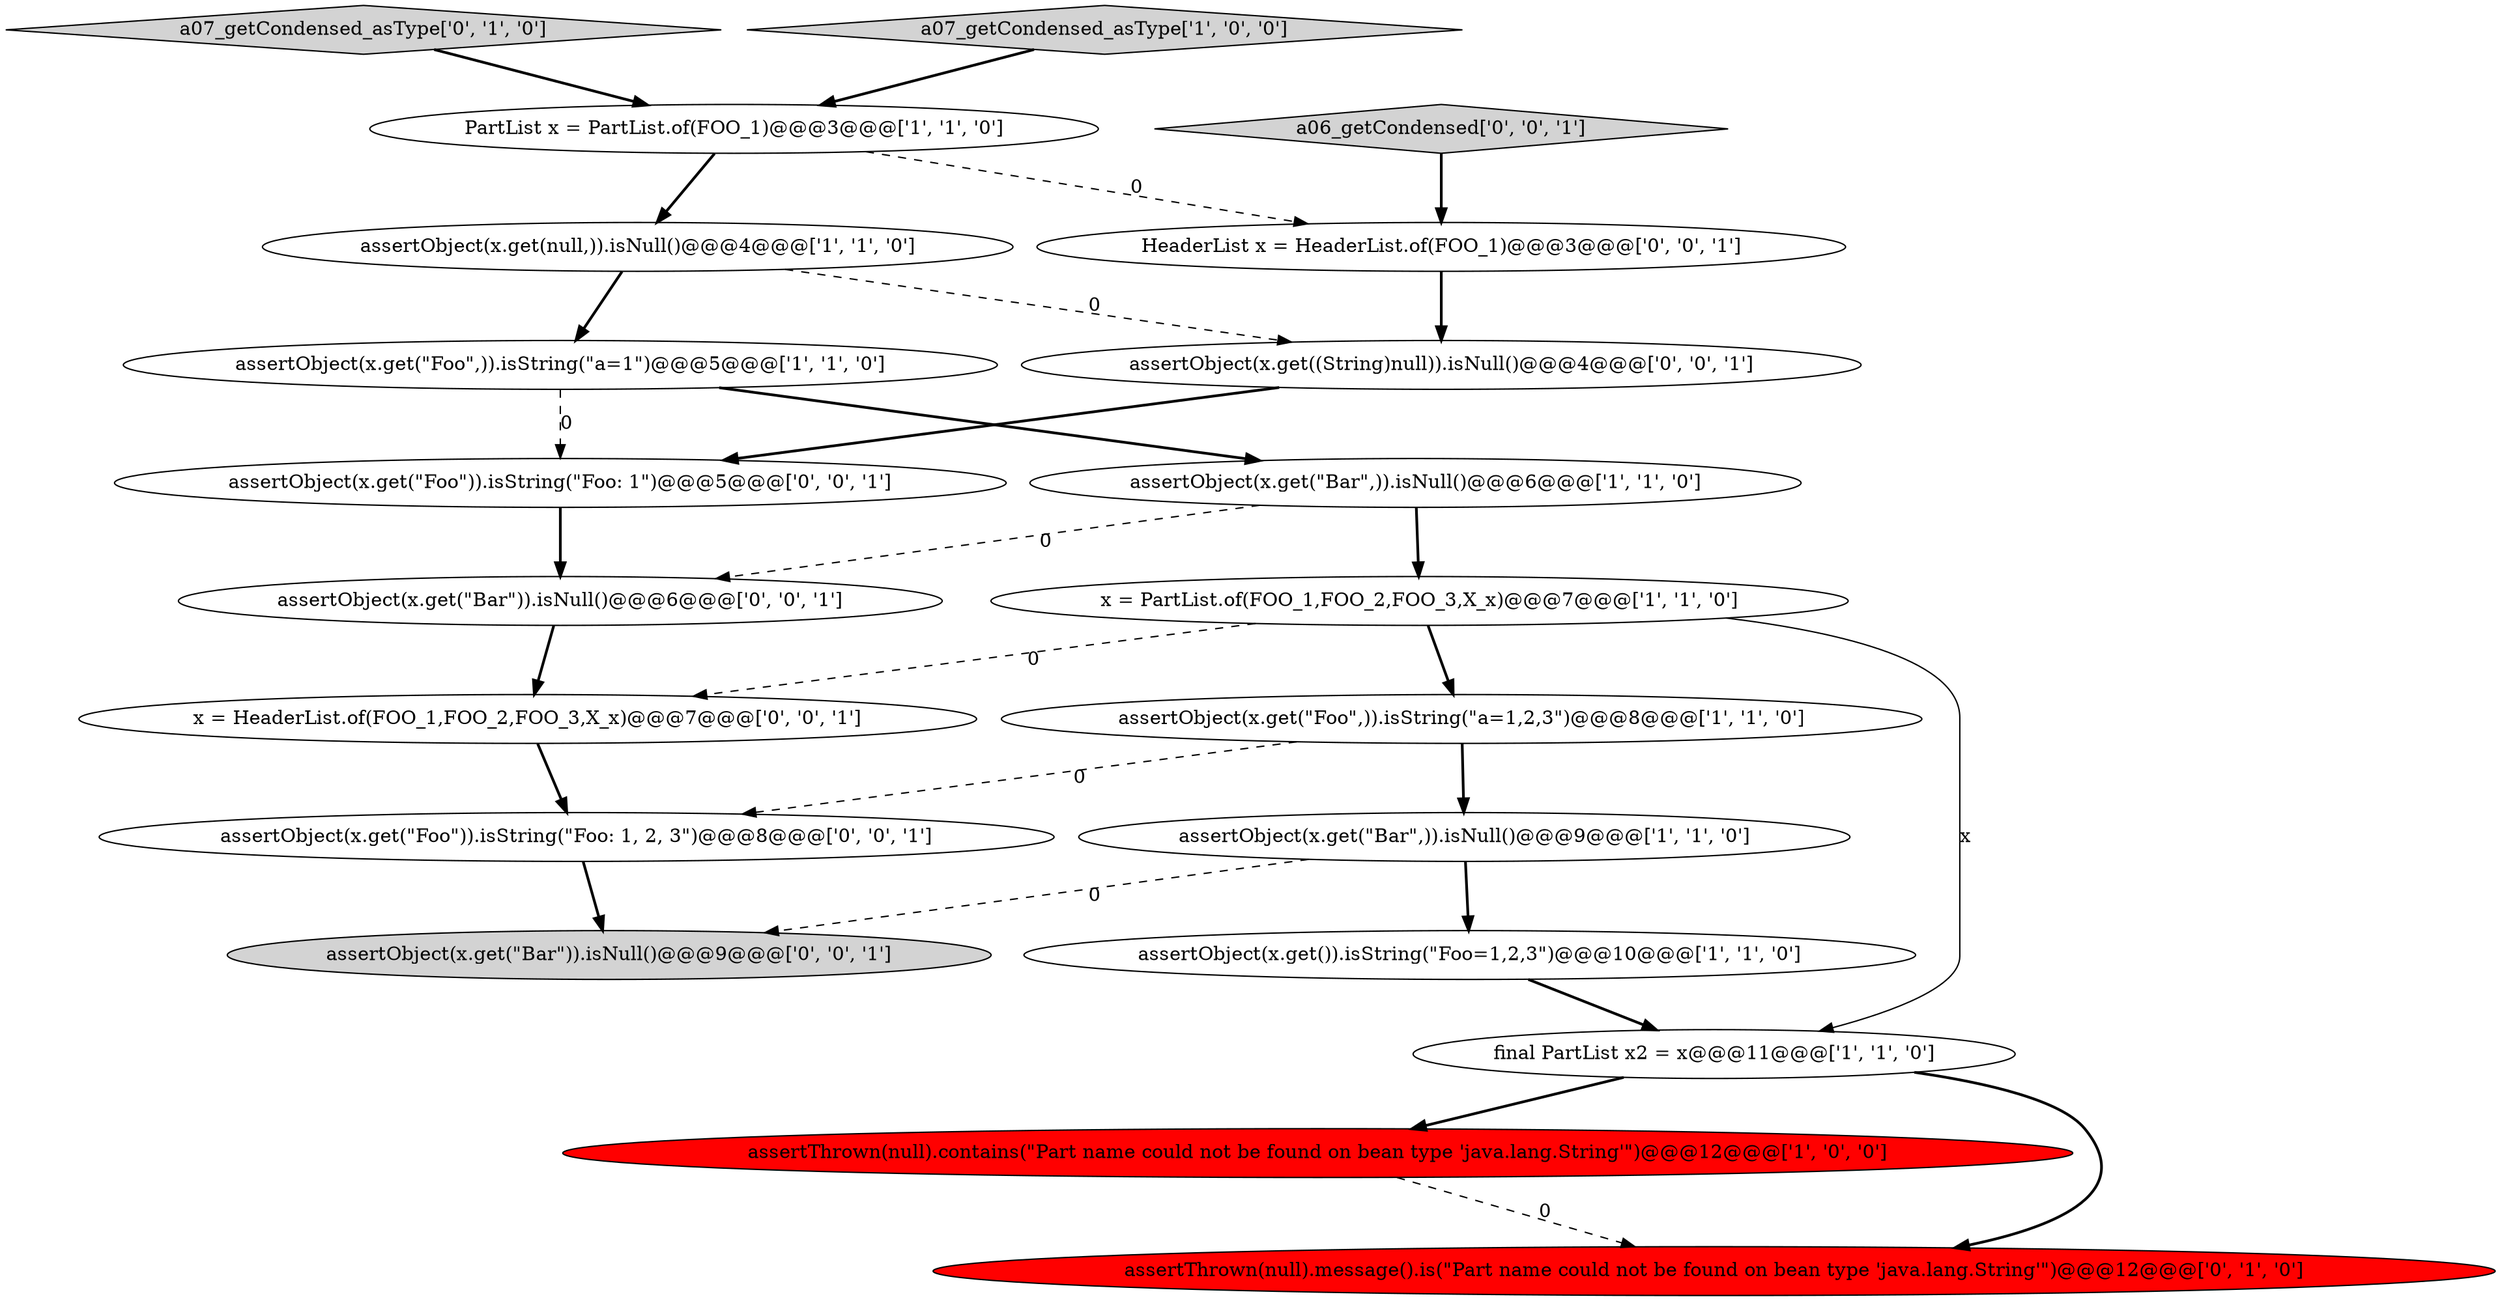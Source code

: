 digraph {
13 [style = filled, label = "assertObject(x.get(\"Bar\")).isNull()@@@9@@@['0', '0', '1']", fillcolor = lightgray, shape = ellipse image = "AAA0AAABBB3BBB"];
15 [style = filled, label = "x = HeaderList.of(FOO_1,FOO_2,FOO_3,X_x)@@@7@@@['0', '0', '1']", fillcolor = white, shape = ellipse image = "AAA0AAABBB3BBB"];
4 [style = filled, label = "assertThrown(null).contains(\"Part name could not be found on bean type 'java.lang.String'\")@@@12@@@['1', '0', '0']", fillcolor = red, shape = ellipse image = "AAA1AAABBB1BBB"];
2 [style = filled, label = "assertObject(x.get()).isString(\"Foo=1,2,3\")@@@10@@@['1', '1', '0']", fillcolor = white, shape = ellipse image = "AAA0AAABBB1BBB"];
12 [style = filled, label = "assertThrown(null).message().is(\"Part name could not be found on bean type 'java.lang.String'\")@@@12@@@['0', '1', '0']", fillcolor = red, shape = ellipse image = "AAA1AAABBB2BBB"];
7 [style = filled, label = "PartList x = PartList.of(FOO_1)@@@3@@@['1', '1', '0']", fillcolor = white, shape = ellipse image = "AAA0AAABBB1BBB"];
11 [style = filled, label = "a07_getCondensed_asType['0', '1', '0']", fillcolor = lightgray, shape = diamond image = "AAA0AAABBB2BBB"];
14 [style = filled, label = "HeaderList x = HeaderList.of(FOO_1)@@@3@@@['0', '0', '1']", fillcolor = white, shape = ellipse image = "AAA0AAABBB3BBB"];
10 [style = filled, label = "assertObject(x.get(\"Foo\",)).isString(\"a=1,2,3\")@@@8@@@['1', '1', '0']", fillcolor = white, shape = ellipse image = "AAA0AAABBB1BBB"];
5 [style = filled, label = "assertObject(x.get(null,)).isNull()@@@4@@@['1', '1', '0']", fillcolor = white, shape = ellipse image = "AAA0AAABBB1BBB"];
6 [style = filled, label = "assertObject(x.get(\"Foo\",)).isString(\"a=1\")@@@5@@@['1', '1', '0']", fillcolor = white, shape = ellipse image = "AAA0AAABBB1BBB"];
3 [style = filled, label = "a07_getCondensed_asType['1', '0', '0']", fillcolor = lightgray, shape = diamond image = "AAA0AAABBB1BBB"];
19 [style = filled, label = "assertObject(x.get(\"Bar\")).isNull()@@@6@@@['0', '0', '1']", fillcolor = white, shape = ellipse image = "AAA0AAABBB3BBB"];
18 [style = filled, label = "assertObject(x.get(\"Foo\")).isString(\"Foo: 1\")@@@5@@@['0', '0', '1']", fillcolor = white, shape = ellipse image = "AAA0AAABBB3BBB"];
16 [style = filled, label = "assertObject(x.get(\"Foo\")).isString(\"Foo: 1, 2, 3\")@@@8@@@['0', '0', '1']", fillcolor = white, shape = ellipse image = "AAA0AAABBB3BBB"];
1 [style = filled, label = "x = PartList.of(FOO_1,FOO_2,FOO_3,X_x)@@@7@@@['1', '1', '0']", fillcolor = white, shape = ellipse image = "AAA0AAABBB1BBB"];
20 [style = filled, label = "assertObject(x.get((String)null)).isNull()@@@4@@@['0', '0', '1']", fillcolor = white, shape = ellipse image = "AAA0AAABBB3BBB"];
0 [style = filled, label = "final PartList x2 = x@@@11@@@['1', '1', '0']", fillcolor = white, shape = ellipse image = "AAA0AAABBB1BBB"];
17 [style = filled, label = "a06_getCondensed['0', '0', '1']", fillcolor = lightgray, shape = diamond image = "AAA0AAABBB3BBB"];
9 [style = filled, label = "assertObject(x.get(\"Bar\",)).isNull()@@@9@@@['1', '1', '0']", fillcolor = white, shape = ellipse image = "AAA0AAABBB1BBB"];
8 [style = filled, label = "assertObject(x.get(\"Bar\",)).isNull()@@@6@@@['1', '1', '0']", fillcolor = white, shape = ellipse image = "AAA0AAABBB1BBB"];
8->19 [style = dashed, label="0"];
16->13 [style = bold, label=""];
9->2 [style = bold, label=""];
7->14 [style = dashed, label="0"];
1->15 [style = dashed, label="0"];
0->12 [style = bold, label=""];
18->19 [style = bold, label=""];
1->0 [style = solid, label="x"];
15->16 [style = bold, label=""];
4->12 [style = dashed, label="0"];
5->20 [style = dashed, label="0"];
6->18 [style = dashed, label="0"];
20->18 [style = bold, label=""];
8->1 [style = bold, label=""];
7->5 [style = bold, label=""];
2->0 [style = bold, label=""];
5->6 [style = bold, label=""];
3->7 [style = bold, label=""];
0->4 [style = bold, label=""];
17->14 [style = bold, label=""];
6->8 [style = bold, label=""];
9->13 [style = dashed, label="0"];
10->9 [style = bold, label=""];
10->16 [style = dashed, label="0"];
19->15 [style = bold, label=""];
1->10 [style = bold, label=""];
11->7 [style = bold, label=""];
14->20 [style = bold, label=""];
}
